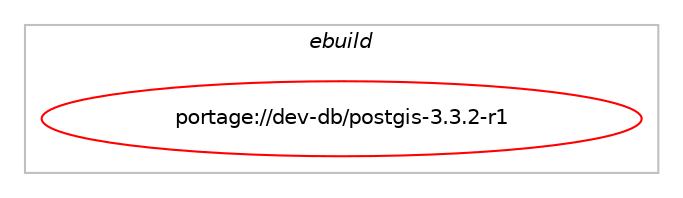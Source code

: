 digraph prolog {

# *************
# Graph options
# *************

newrank=true;
concentrate=true;
compound=true;
graph [rankdir=LR,fontname=Helvetica,fontsize=10,ranksep=1.5];#, ranksep=2.5, nodesep=0.2];
edge  [arrowhead=vee];
node  [fontname=Helvetica,fontsize=10];

# **********
# The ebuild
# **********

subgraph cluster_leftcol {
color=gray;
label=<<i>ebuild</i>>;
id [label="portage://dev-db/postgis-3.3.2-r1", color=red, width=4, href="../dev-db/postgis-3.3.2-r1.svg"];
}

# ****************
# The dependencies
# ****************

subgraph cluster_midcol {
color=gray;
label=<<i>dependencies</i>>;
subgraph cluster_compile {
fillcolor="#eeeeee";
style=filled;
label=<<i>compile</i>>;
# *** BEGIN UNKNOWN DEPENDENCY TYPE (TODO) ***
# id -> equal(use_conditional_group(positive,address-standardizer,portage://dev-db/postgis-3.3.2-r1,[package_dependency(portage://dev-db/postgis-3.3.2-r1,install,no,dev-libs,libpcre2,none,[,,],[],[])]))
# *** END UNKNOWN DEPENDENCY TYPE (TODO) ***

# *** BEGIN UNKNOWN DEPENDENCY TYPE (TODO) ***
# id -> equal(use_conditional_group(positive,doc,portage://dev-db/postgis-3.3.2-r1,[package_dependency(portage://dev-db/postgis-3.3.2-r1,install,no,app-text,docbook-xsl-stylesheets,none,[,,],[],[]),package_dependency(portage://dev-db/postgis-3.3.2-r1,install,no,app-text,docbook-xml-dtd,none,[,,],[slot(4.5)],[]),package_dependency(portage://dev-db/postgis-3.3.2-r1,install,no,dev-libs,libxslt,none,[,,],[],[]),package_dependency(portage://dev-db/postgis-3.3.2-r1,install,no,virtual,imagemagick-tools,none,[,,],[],[use(enable(png),none)])]))
# *** END UNKNOWN DEPENDENCY TYPE (TODO) ***

# *** BEGIN UNKNOWN DEPENDENCY TYPE (TODO) ***
# id -> equal(use_conditional_group(positive,gtk,portage://dev-db/postgis-3.3.2-r1,[package_dependency(portage://dev-db/postgis-3.3.2-r1,install,no,x11-libs,gtk+,none,[,,],[slot(2)],[])]))
# *** END UNKNOWN DEPENDENCY TYPE (TODO) ***

# *** BEGIN UNKNOWN DEPENDENCY TYPE (TODO) ***
# id -> equal(use_conditional_group(positive,postgres_targets_postgres12,portage://dev-db/postgis-3.3.2-r1,[package_dependency(portage://dev-db/postgis-3.3.2-r1,install,no,dev-db,postgresql,none,[,,],[slot(12),equal],[use(enable(server),none)])]))
# *** END UNKNOWN DEPENDENCY TYPE (TODO) ***

# *** BEGIN UNKNOWN DEPENDENCY TYPE (TODO) ***
# id -> equal(use_conditional_group(positive,postgres_targets_postgres13,portage://dev-db/postgis-3.3.2-r1,[package_dependency(portage://dev-db/postgis-3.3.2-r1,install,no,dev-db,postgresql,none,[,,],[slot(13),equal],[use(enable(server),none)])]))
# *** END UNKNOWN DEPENDENCY TYPE (TODO) ***

# *** BEGIN UNKNOWN DEPENDENCY TYPE (TODO) ***
# id -> equal(use_conditional_group(positive,postgres_targets_postgres14,portage://dev-db/postgis-3.3.2-r1,[package_dependency(portage://dev-db/postgis-3.3.2-r1,install,no,dev-db,postgresql,none,[,,],[slot(14),equal],[use(enable(server),none)])]))
# *** END UNKNOWN DEPENDENCY TYPE (TODO) ***

# *** BEGIN UNKNOWN DEPENDENCY TYPE (TODO) ***
# id -> equal(use_conditional_group(positive,postgres_targets_postgres15,portage://dev-db/postgis-3.3.2-r1,[package_dependency(portage://dev-db/postgis-3.3.2-r1,install,no,dev-db,postgresql,none,[,,],[slot(15),equal],[use(enable(server),none)])]))
# *** END UNKNOWN DEPENDENCY TYPE (TODO) ***

# *** BEGIN UNKNOWN DEPENDENCY TYPE (TODO) ***
# id -> equal(package_dependency(portage://dev-db/postgis-3.3.2-r1,install,no,dev-libs,json-c,none,[,,],any_same_slot,[]))
# *** END UNKNOWN DEPENDENCY TYPE (TODO) ***

# *** BEGIN UNKNOWN DEPENDENCY TYPE (TODO) ***
# id -> equal(package_dependency(portage://dev-db/postgis-3.3.2-r1,install,no,dev-libs,libxml2,none,[,,],[slot(2)],[]))
# *** END UNKNOWN DEPENDENCY TYPE (TODO) ***

# *** BEGIN UNKNOWN DEPENDENCY TYPE (TODO) ***
# id -> equal(package_dependency(portage://dev-db/postgis-3.3.2-r1,install,no,dev-libs,protobuf-c,none,[,,],any_same_slot,[]))
# *** END UNKNOWN DEPENDENCY TYPE (TODO) ***

# *** BEGIN UNKNOWN DEPENDENCY TYPE (TODO) ***
# id -> equal(package_dependency(portage://dev-db/postgis-3.3.2-r1,install,no,sci-libs,gdal,greaterequal,[1.10.0,,,1.10.0],any_same_slot,[]))
# *** END UNKNOWN DEPENDENCY TYPE (TODO) ***

# *** BEGIN UNKNOWN DEPENDENCY TYPE (TODO) ***
# id -> equal(package_dependency(portage://dev-db/postgis-3.3.2-r1,install,no,sci-libs,geos,greaterequal,[3.9.0,,,3.9.0],[],[]))
# *** END UNKNOWN DEPENDENCY TYPE (TODO) ***

# *** BEGIN UNKNOWN DEPENDENCY TYPE (TODO) ***
# id -> equal(package_dependency(portage://dev-db/postgis-3.3.2-r1,install,no,sci-libs,proj,greaterequal,[4.9.0,,,4.9.0],any_same_slot,[]))
# *** END UNKNOWN DEPENDENCY TYPE (TODO) ***

# *** BEGIN UNKNOWN DEPENDENCY TYPE (TODO) ***
# id -> equal(package_dependency(portage://dev-db/postgis-3.3.2-r1,install,no,virtual,pkgconfig,none,[,,],[],[]))
# *** END UNKNOWN DEPENDENCY TYPE (TODO) ***

}
subgraph cluster_compileandrun {
fillcolor="#eeeeee";
style=filled;
label=<<i>compile and run</i>>;
}
subgraph cluster_run {
fillcolor="#eeeeee";
style=filled;
label=<<i>run</i>>;
# *** BEGIN UNKNOWN DEPENDENCY TYPE (TODO) ***
# id -> equal(use_conditional_group(positive,address-standardizer,portage://dev-db/postgis-3.3.2-r1,[package_dependency(portage://dev-db/postgis-3.3.2-r1,run,no,dev-libs,libpcre2,none,[,,],[],[])]))
# *** END UNKNOWN DEPENDENCY TYPE (TODO) ***

# *** BEGIN UNKNOWN DEPENDENCY TYPE (TODO) ***
# id -> equal(use_conditional_group(positive,gtk,portage://dev-db/postgis-3.3.2-r1,[package_dependency(portage://dev-db/postgis-3.3.2-r1,run,no,x11-libs,gtk+,none,[,,],[slot(2)],[])]))
# *** END UNKNOWN DEPENDENCY TYPE (TODO) ***

# *** BEGIN UNKNOWN DEPENDENCY TYPE (TODO) ***
# id -> equal(use_conditional_group(positive,postgres_targets_postgres12,portage://dev-db/postgis-3.3.2-r1,[package_dependency(portage://dev-db/postgis-3.3.2-r1,run,no,dev-db,postgresql,none,[,,],[slot(12),equal],[use(enable(server),none)])]))
# *** END UNKNOWN DEPENDENCY TYPE (TODO) ***

# *** BEGIN UNKNOWN DEPENDENCY TYPE (TODO) ***
# id -> equal(use_conditional_group(positive,postgres_targets_postgres13,portage://dev-db/postgis-3.3.2-r1,[package_dependency(portage://dev-db/postgis-3.3.2-r1,run,no,dev-db,postgresql,none,[,,],[slot(13),equal],[use(enable(server),none)])]))
# *** END UNKNOWN DEPENDENCY TYPE (TODO) ***

# *** BEGIN UNKNOWN DEPENDENCY TYPE (TODO) ***
# id -> equal(use_conditional_group(positive,postgres_targets_postgres14,portage://dev-db/postgis-3.3.2-r1,[package_dependency(portage://dev-db/postgis-3.3.2-r1,run,no,dev-db,postgresql,none,[,,],[slot(14),equal],[use(enable(server),none)])]))
# *** END UNKNOWN DEPENDENCY TYPE (TODO) ***

# *** BEGIN UNKNOWN DEPENDENCY TYPE (TODO) ***
# id -> equal(use_conditional_group(positive,postgres_targets_postgres15,portage://dev-db/postgis-3.3.2-r1,[package_dependency(portage://dev-db/postgis-3.3.2-r1,run,no,dev-db,postgresql,none,[,,],[slot(15),equal],[use(enable(server),none)])]))
# *** END UNKNOWN DEPENDENCY TYPE (TODO) ***

# *** BEGIN UNKNOWN DEPENDENCY TYPE (TODO) ***
# id -> equal(package_dependency(portage://dev-db/postgis-3.3.2-r1,run,no,dev-libs,json-c,none,[,,],any_same_slot,[]))
# *** END UNKNOWN DEPENDENCY TYPE (TODO) ***

# *** BEGIN UNKNOWN DEPENDENCY TYPE (TODO) ***
# id -> equal(package_dependency(portage://dev-db/postgis-3.3.2-r1,run,no,dev-libs,libxml2,none,[,,],[slot(2)],[]))
# *** END UNKNOWN DEPENDENCY TYPE (TODO) ***

# *** BEGIN UNKNOWN DEPENDENCY TYPE (TODO) ***
# id -> equal(package_dependency(portage://dev-db/postgis-3.3.2-r1,run,no,dev-libs,protobuf-c,none,[,,],any_same_slot,[]))
# *** END UNKNOWN DEPENDENCY TYPE (TODO) ***

# *** BEGIN UNKNOWN DEPENDENCY TYPE (TODO) ***
# id -> equal(package_dependency(portage://dev-db/postgis-3.3.2-r1,run,no,sci-libs,gdal,greaterequal,[1.10.0,,,1.10.0],any_same_slot,[]))
# *** END UNKNOWN DEPENDENCY TYPE (TODO) ***

# *** BEGIN UNKNOWN DEPENDENCY TYPE (TODO) ***
# id -> equal(package_dependency(portage://dev-db/postgis-3.3.2-r1,run,no,sci-libs,geos,greaterequal,[3.9.0,,,3.9.0],[],[]))
# *** END UNKNOWN DEPENDENCY TYPE (TODO) ***

# *** BEGIN UNKNOWN DEPENDENCY TYPE (TODO) ***
# id -> equal(package_dependency(portage://dev-db/postgis-3.3.2-r1,run,no,sci-libs,proj,greaterequal,[4.9.0,,,4.9.0],any_same_slot,[]))
# *** END UNKNOWN DEPENDENCY TYPE (TODO) ***

}
}

# **************
# The candidates
# **************

subgraph cluster_choices {
rank=same;
color=gray;
label=<<i>candidates</i>>;

}

}
